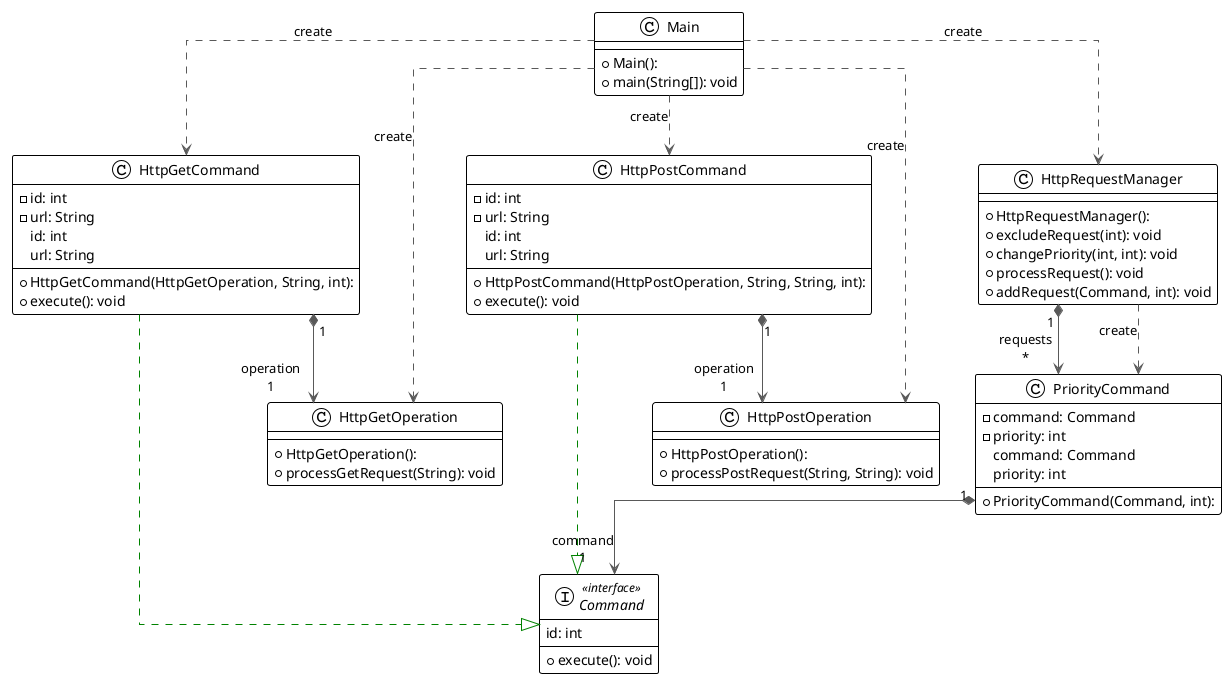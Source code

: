 @startuml

!theme plain
top to bottom direction
skinparam linetype ortho

interface Command << interface >> {
  + execute(): void
   id: int
}
class HttpGetCommand {
  + HttpGetCommand(HttpGetOperation, String, int): 
  - id: int
  - url: String
  + execute(): void
   id: int
   url: String
}
class HttpGetOperation {
  + HttpGetOperation(): 
  + processGetRequest(String): void
}
class HttpPostCommand {
  + HttpPostCommand(HttpPostOperation, String, String, int): 
  - id: int
  - url: String
  + execute(): void
   id: int
   url: String
}
class HttpPostOperation {
  + HttpPostOperation(): 
  + processPostRequest(String, String): void
}
class HttpRequestManager {
  + HttpRequestManager(): 
  + excludeRequest(int): void
  + changePriority(int, int): void
  + processRequest(): void
  + addRequest(Command, int): void
}
class Main {
  + Main(): 
  + main(String[]): void
}
class PriorityCommand {
  + PriorityCommand(Command, int): 
  - command: Command
  - priority: int
   command: Command
   priority: int
}

HttpGetCommand      -[#008200,dashed]-^  Command            
HttpGetCommand     "1" *-[#595959,plain]-> "operation\n1" HttpGetOperation   
HttpPostCommand     -[#008200,dashed]-^  Command            
HttpPostCommand    "1" *-[#595959,plain]-> "operation\n1" HttpPostOperation  
HttpRequestManager "1" *-[#595959,plain]-> "requests\n*" PriorityCommand    
HttpRequestManager  -[#595959,dashed]->  PriorityCommand    : "«create»"
Main                -[#595959,dashed]->  HttpGetCommand     : "«create»"
Main                -[#595959,dashed]->  HttpGetOperation   : "«create»"
Main                -[#595959,dashed]->  HttpPostCommand    : "«create»"
Main                -[#595959,dashed]->  HttpPostOperation  : "«create»"
Main                -[#595959,dashed]->  HttpRequestManager : "«create»"
PriorityCommand    "1" *-[#595959,plain]-> "command\n1" Command            
@enduml
